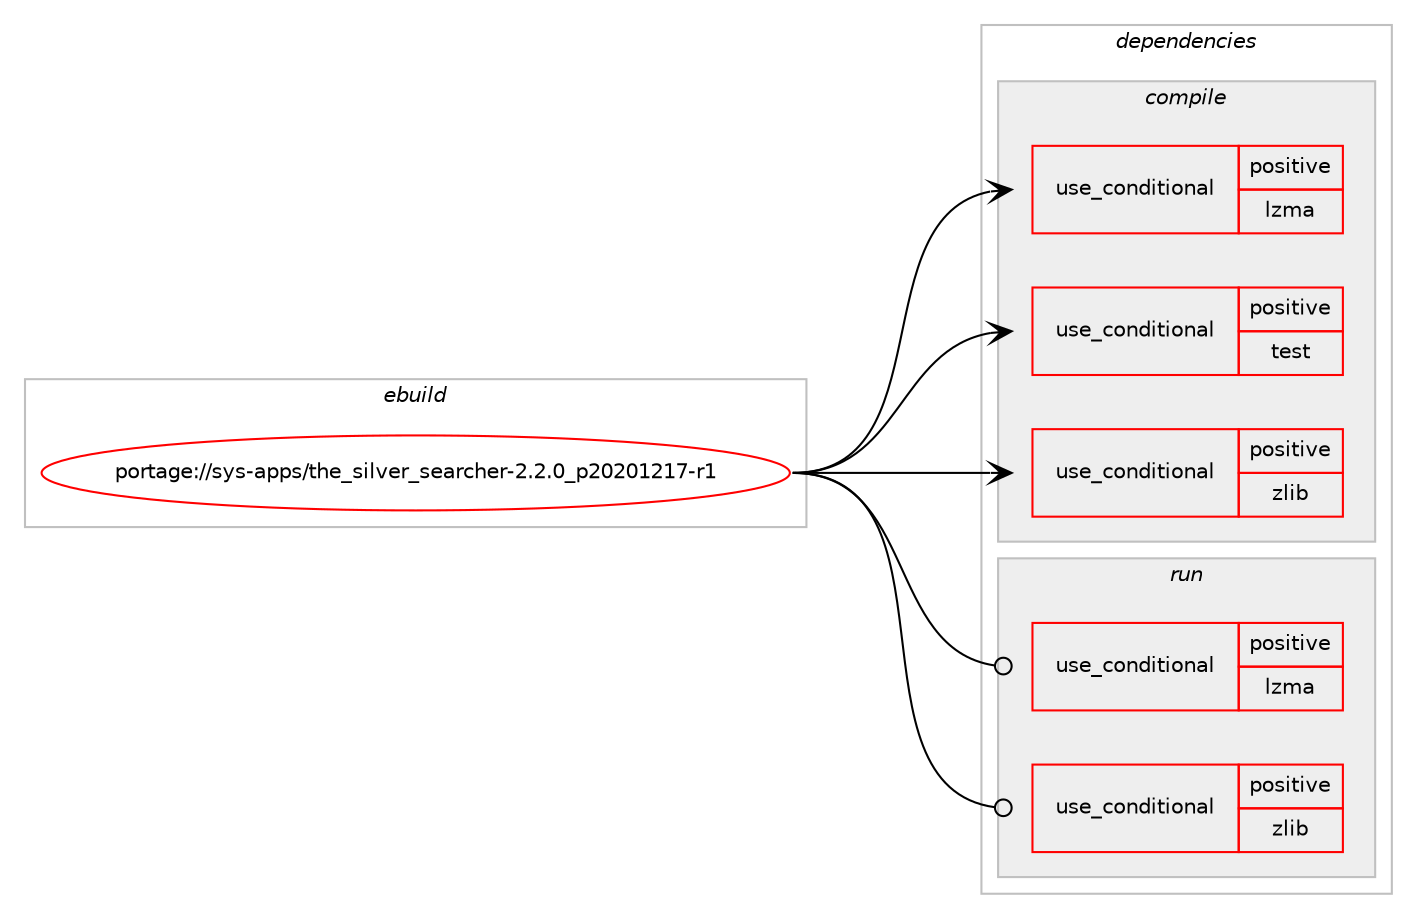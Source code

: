 digraph prolog {

# *************
# Graph options
# *************

newrank=true;
concentrate=true;
compound=true;
graph [rankdir=LR,fontname=Helvetica,fontsize=10,ranksep=1.5];#, ranksep=2.5, nodesep=0.2];
edge  [arrowhead=vee];
node  [fontname=Helvetica,fontsize=10];

# **********
# The ebuild
# **********

subgraph cluster_leftcol {
color=gray;
rank=same;
label=<<i>ebuild</i>>;
id [label="portage://sys-apps/the_silver_searcher-2.2.0_p20201217-r1", color=red, width=4, href="../sys-apps/the_silver_searcher-2.2.0_p20201217-r1.svg"];
}

# ****************
# The dependencies
# ****************

subgraph cluster_midcol {
color=gray;
label=<<i>dependencies</i>>;
subgraph cluster_compile {
fillcolor="#eeeeee";
style=filled;
label=<<i>compile</i>>;
subgraph cond651 {
dependency1140 [label=<<TABLE BORDER="0" CELLBORDER="1" CELLSPACING="0" CELLPADDING="4"><TR><TD ROWSPAN="3" CELLPADDING="10">use_conditional</TD></TR><TR><TD>positive</TD></TR><TR><TD>lzma</TD></TR></TABLE>>, shape=none, color=red];
# *** BEGIN UNKNOWN DEPENDENCY TYPE (TODO) ***
# dependency1140 -> package_dependency(portage://sys-apps/the_silver_searcher-2.2.0_p20201217-r1,install,no,app-arch,xz-utils,none,[,,],[],[])
# *** END UNKNOWN DEPENDENCY TYPE (TODO) ***

}
id:e -> dependency1140:w [weight=20,style="solid",arrowhead="vee"];
subgraph cond652 {
dependency1141 [label=<<TABLE BORDER="0" CELLBORDER="1" CELLSPACING="0" CELLPADDING="4"><TR><TD ROWSPAN="3" CELLPADDING="10">use_conditional</TD></TR><TR><TD>positive</TD></TR><TR><TD>test</TD></TR></TABLE>>, shape=none, color=red];
# *** BEGIN UNKNOWN DEPENDENCY TYPE (TODO) ***
# dependency1141 -> package_dependency(portage://sys-apps/the_silver_searcher-2.2.0_p20201217-r1,install,no,dev-util,cram,none,[,,],[],[])
# *** END UNKNOWN DEPENDENCY TYPE (TODO) ***

# *** BEGIN UNKNOWN DEPENDENCY TYPE (TODO) ***
# dependency1141 -> package_dependency(portage://sys-apps/the_silver_searcher-2.2.0_p20201217-r1,install,no,dev-vcs,git,none,[,,],[],[])
# *** END UNKNOWN DEPENDENCY TYPE (TODO) ***

}
id:e -> dependency1141:w [weight=20,style="solid",arrowhead="vee"];
subgraph cond653 {
dependency1142 [label=<<TABLE BORDER="0" CELLBORDER="1" CELLSPACING="0" CELLPADDING="4"><TR><TD ROWSPAN="3" CELLPADDING="10">use_conditional</TD></TR><TR><TD>positive</TD></TR><TR><TD>zlib</TD></TR></TABLE>>, shape=none, color=red];
# *** BEGIN UNKNOWN DEPENDENCY TYPE (TODO) ***
# dependency1142 -> package_dependency(portage://sys-apps/the_silver_searcher-2.2.0_p20201217-r1,install,no,sys-libs,zlib,none,[,,],[],[])
# *** END UNKNOWN DEPENDENCY TYPE (TODO) ***

}
id:e -> dependency1142:w [weight=20,style="solid",arrowhead="vee"];
# *** BEGIN UNKNOWN DEPENDENCY TYPE (TODO) ***
# id -> package_dependency(portage://sys-apps/the_silver_searcher-2.2.0_p20201217-r1,install,no,dev-libs,libpcre,none,[,,],[],[])
# *** END UNKNOWN DEPENDENCY TYPE (TODO) ***

# *** BEGIN UNKNOWN DEPENDENCY TYPE (TODO) ***
# id -> package_dependency(portage://sys-apps/the_silver_searcher-2.2.0_p20201217-r1,install,no,virtual,pkgconfig,none,[,,],[],[])
# *** END UNKNOWN DEPENDENCY TYPE (TODO) ***

}
subgraph cluster_compileandrun {
fillcolor="#eeeeee";
style=filled;
label=<<i>compile and run</i>>;
}
subgraph cluster_run {
fillcolor="#eeeeee";
style=filled;
label=<<i>run</i>>;
subgraph cond654 {
dependency1143 [label=<<TABLE BORDER="0" CELLBORDER="1" CELLSPACING="0" CELLPADDING="4"><TR><TD ROWSPAN="3" CELLPADDING="10">use_conditional</TD></TR><TR><TD>positive</TD></TR><TR><TD>lzma</TD></TR></TABLE>>, shape=none, color=red];
# *** BEGIN UNKNOWN DEPENDENCY TYPE (TODO) ***
# dependency1143 -> package_dependency(portage://sys-apps/the_silver_searcher-2.2.0_p20201217-r1,run,no,app-arch,xz-utils,none,[,,],[],[])
# *** END UNKNOWN DEPENDENCY TYPE (TODO) ***

}
id:e -> dependency1143:w [weight=20,style="solid",arrowhead="odot"];
subgraph cond655 {
dependency1144 [label=<<TABLE BORDER="0" CELLBORDER="1" CELLSPACING="0" CELLPADDING="4"><TR><TD ROWSPAN="3" CELLPADDING="10">use_conditional</TD></TR><TR><TD>positive</TD></TR><TR><TD>zlib</TD></TR></TABLE>>, shape=none, color=red];
# *** BEGIN UNKNOWN DEPENDENCY TYPE (TODO) ***
# dependency1144 -> package_dependency(portage://sys-apps/the_silver_searcher-2.2.0_p20201217-r1,run,no,sys-libs,zlib,none,[,,],[],[])
# *** END UNKNOWN DEPENDENCY TYPE (TODO) ***

}
id:e -> dependency1144:w [weight=20,style="solid",arrowhead="odot"];
# *** BEGIN UNKNOWN DEPENDENCY TYPE (TODO) ***
# id -> package_dependency(portage://sys-apps/the_silver_searcher-2.2.0_p20201217-r1,run,no,dev-libs,libpcre,none,[,,],[],[])
# *** END UNKNOWN DEPENDENCY TYPE (TODO) ***

}
}

# **************
# The candidates
# **************

subgraph cluster_choices {
rank=same;
color=gray;
label=<<i>candidates</i>>;

}

}
